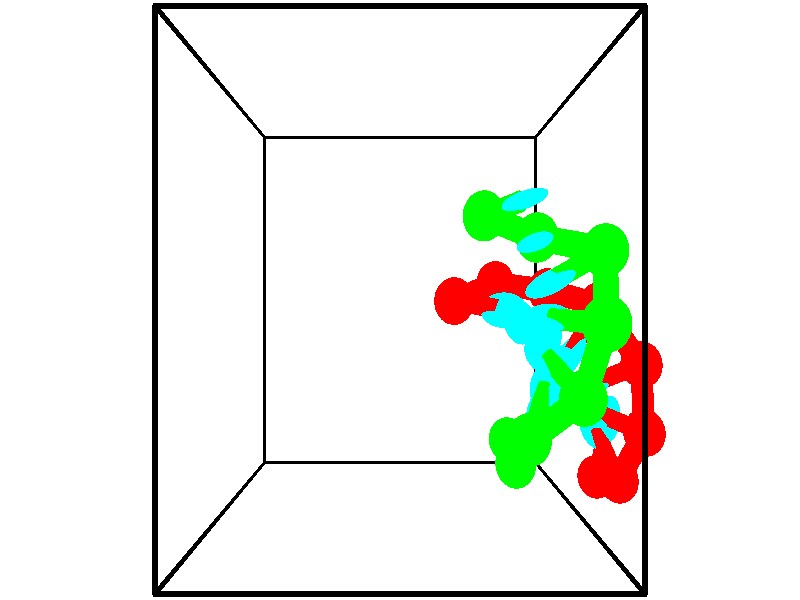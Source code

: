 // switches for output
#declare DRAW_BASES = 1; // possible values are 0, 1; only relevant for DNA ribbons
#declare DRAW_BASES_TYPE = 3; // possible values are 1, 2, 3; only relevant for DNA ribbons
#declare DRAW_FOG = 0; // set to 1 to enable fog

#include "colors.inc"

#include "transforms.inc"
background { rgb <1, 1, 1>}

#default {
   normal{
       ripples 0.25
       frequency 0.20
       turbulence 0.2
       lambda 5
   }
	finish {
		phong 0.1
		phong_size 40.
	}
}

// original window dimensions: 1024x640


// camera settings

camera {
	sky <-0, 1, 0>
	up <-0, 1, 0>
	right 1.6 * <1, 0, 0>
	location <2.5, 2.5, 11.1562>
	look_at <2.5, 2.5, 2.5>
	direction <0, 0, -8.6562>
	angle 67.0682
}


# declare cpy_camera_pos = <2.5, 2.5, 11.1562>;
# if (DRAW_FOG = 1)
fog {
	fog_type 2
	up vnormalize(cpy_camera_pos)
	color rgbt<1,1,1,0.3>
	distance 1e-5
	fog_alt 3e-3
	fog_offset 4
}
# end


// LIGHTS

# declare lum = 6;
global_settings {
	ambient_light rgb lum * <0.05, 0.05, 0.05>
	max_trace_level 15
}# declare cpy_direct_light_amount = 0.25;
light_source
{	1000 * <-1, -1, 1>,
	rgb lum * cpy_direct_light_amount
	parallel
}

light_source
{	1000 * <1, 1, -1>,
	rgb lum * cpy_direct_light_amount
	parallel
}

// strand 0

// nucleotide -1

// particle -1
sphere {
	<5.315544, 0.375745, 2.463464> 0.250000
	pigment { color rgbt <1,0,0,0> }
	no_shadow
}
cylinder {
	<5.415796, 0.762434, 2.442947>,  <5.475948, 0.994448, 2.430638>, 0.100000
	pigment { color rgbt <1,0,0,0> }
	no_shadow
}
cylinder {
	<5.415796, 0.762434, 2.442947>,  <5.315544, 0.375745, 2.463464>, 0.100000
	pigment { color rgbt <1,0,0,0> }
	no_shadow
}

// particle -1
sphere {
	<5.415796, 0.762434, 2.442947> 0.100000
	pigment { color rgbt <1,0,0,0> }
	no_shadow
}
sphere {
	0, 1
	scale<0.080000,0.200000,0.300000>
	matrix <-0.746531, 0.226733, 0.625526,
		0.616340, -0.118486, 0.778516,
		0.250632, 0.966723, -0.051291,
		5.490986, 1.052451, 2.427560>
	pigment { color rgbt <0,1,1,0> }
	no_shadow
}
cylinder {
	<5.385680, 0.517562, 3.180047>,  <5.315544, 0.375745, 2.463464>, 0.130000
	pigment { color rgbt <1,0,0,0> }
	no_shadow
}

// nucleotide -1

// particle -1
sphere {
	<5.385680, 0.517562, 3.180047> 0.250000
	pigment { color rgbt <1,0,0,0> }
	no_shadow
}
cylinder {
	<5.287497, 0.816822, 2.933464>,  <5.228587, 0.996378, 2.785514>, 0.100000
	pigment { color rgbt <1,0,0,0> }
	no_shadow
}
cylinder {
	<5.287497, 0.816822, 2.933464>,  <5.385680, 0.517562, 3.180047>, 0.100000
	pigment { color rgbt <1,0,0,0> }
	no_shadow
}

// particle -1
sphere {
	<5.287497, 0.816822, 2.933464> 0.100000
	pigment { color rgbt <1,0,0,0> }
	no_shadow
}
sphere {
	0, 1
	scale<0.080000,0.200000,0.300000>
	matrix <-0.544307, 0.419844, 0.726265,
		0.802172, 0.513811, 0.304170,
		-0.245459, 0.748151, -0.616458,
		5.213859, 1.041267, 2.748527>
	pigment { color rgbt <0,1,1,0> }
	no_shadow
}
cylinder {
	<5.592910, 1.100377, 3.510527>,  <5.385680, 0.517562, 3.180047>, 0.130000
	pigment { color rgbt <1,0,0,0> }
	no_shadow
}

// nucleotide -1

// particle -1
sphere {
	<5.592910, 1.100377, 3.510527> 0.250000
	pigment { color rgbt <1,0,0,0> }
	no_shadow
}
cylinder {
	<5.293365, 1.196033, 3.263296>,  <5.113639, 1.253427, 3.114958>, 0.100000
	pigment { color rgbt <1,0,0,0> }
	no_shadow
}
cylinder {
	<5.293365, 1.196033, 3.263296>,  <5.592910, 1.100377, 3.510527>, 0.100000
	pigment { color rgbt <1,0,0,0> }
	no_shadow
}

// particle -1
sphere {
	<5.293365, 1.196033, 3.263296> 0.100000
	pigment { color rgbt <1,0,0,0> }
	no_shadow
}
sphere {
	0, 1
	scale<0.080000,0.200000,0.300000>
	matrix <-0.360637, 0.635402, 0.682792,
		0.556010, 0.734218, -0.389585,
		-0.748861, 0.239141, -0.618077,
		5.068707, 1.267776, 3.077873>
	pigment { color rgbt <0,1,1,0> }
	no_shadow
}
cylinder {
	<5.572771, 1.815040, 3.467277>,  <5.592910, 1.100377, 3.510527>, 0.130000
	pigment { color rgbt <1,0,0,0> }
	no_shadow
}

// nucleotide -1

// particle -1
sphere {
	<5.572771, 1.815040, 3.467277> 0.250000
	pigment { color rgbt <1,0,0,0> }
	no_shadow
}
cylinder {
	<5.217934, 1.675074, 3.346863>,  <5.005031, 1.591094, 3.274614>, 0.100000
	pigment { color rgbt <1,0,0,0> }
	no_shadow
}
cylinder {
	<5.217934, 1.675074, 3.346863>,  <5.572771, 1.815040, 3.467277>, 0.100000
	pigment { color rgbt <1,0,0,0> }
	no_shadow
}

// particle -1
sphere {
	<5.217934, 1.675074, 3.346863> 0.100000
	pigment { color rgbt <1,0,0,0> }
	no_shadow
}
sphere {
	0, 1
	scale<0.080000,0.200000,0.300000>
	matrix <-0.461573, 0.667118, 0.584725,
		-0.003779, 0.657656, -0.753308,
		-0.887094, -0.349917, -0.301035,
		4.951806, 1.570099, 3.256552>
	pigment { color rgbt <0,1,1,0> }
	no_shadow
}
cylinder {
	<5.102757, 2.445631, 3.258299>,  <5.572771, 1.815040, 3.467277>, 0.130000
	pigment { color rgbt <1,0,0,0> }
	no_shadow
}

// nucleotide -1

// particle -1
sphere {
	<5.102757, 2.445631, 3.258299> 0.250000
	pigment { color rgbt <1,0,0,0> }
	no_shadow
}
cylinder {
	<4.863314, 2.130888, 3.318333>,  <4.719648, 1.942042, 3.354353>, 0.100000
	pigment { color rgbt <1,0,0,0> }
	no_shadow
}
cylinder {
	<4.863314, 2.130888, 3.318333>,  <5.102757, 2.445631, 3.258299>, 0.100000
	pigment { color rgbt <1,0,0,0> }
	no_shadow
}

// particle -1
sphere {
	<4.863314, 2.130888, 3.318333> 0.100000
	pigment { color rgbt <1,0,0,0> }
	no_shadow
}
sphere {
	0, 1
	scale<0.080000,0.200000,0.300000>
	matrix <-0.686989, 0.600642, 0.408993,
		-0.411966, 0.141720, -0.900111,
		-0.598607, -0.786857, 0.150084,
		4.683732, 1.894831, 3.363358>
	pigment { color rgbt <0,1,1,0> }
	no_shadow
}
cylinder {
	<4.482245, 2.606770, 3.026751>,  <5.102757, 2.445631, 3.258299>, 0.130000
	pigment { color rgbt <1,0,0,0> }
	no_shadow
}

// nucleotide -1

// particle -1
sphere {
	<4.482245, 2.606770, 3.026751> 0.250000
	pigment { color rgbt <1,0,0,0> }
	no_shadow
}
cylinder {
	<4.417336, 2.319700, 3.297634>,  <4.378389, 2.147459, 3.460164>, 0.100000
	pigment { color rgbt <1,0,0,0> }
	no_shadow
}
cylinder {
	<4.417336, 2.319700, 3.297634>,  <4.482245, 2.606770, 3.026751>, 0.100000
	pigment { color rgbt <1,0,0,0> }
	no_shadow
}

// particle -1
sphere {
	<4.417336, 2.319700, 3.297634> 0.100000
	pigment { color rgbt <1,0,0,0> }
	no_shadow
}
sphere {
	0, 1
	scale<0.080000,0.200000,0.300000>
	matrix <-0.622748, 0.606847, 0.493884,
		-0.765409, -0.341585, -0.545407,
		-0.162275, -0.717674, 0.677208,
		4.368653, 2.104398, 3.500797>
	pigment { color rgbt <0,1,1,0> }
	no_shadow
}
cylinder {
	<3.761354, 2.679623, 3.160850>,  <4.482245, 2.606770, 3.026751>, 0.130000
	pigment { color rgbt <1,0,0,0> }
	no_shadow
}

// nucleotide -1

// particle -1
sphere {
	<3.761354, 2.679623, 3.160850> 0.250000
	pigment { color rgbt <1,0,0,0> }
	no_shadow
}
cylinder {
	<3.886833, 2.448435, 3.462193>,  <3.962121, 2.309722, 3.642998>, 0.100000
	pigment { color rgbt <1,0,0,0> }
	no_shadow
}
cylinder {
	<3.886833, 2.448435, 3.462193>,  <3.761354, 2.679623, 3.160850>, 0.100000
	pigment { color rgbt <1,0,0,0> }
	no_shadow
}

// particle -1
sphere {
	<3.886833, 2.448435, 3.462193> 0.100000
	pigment { color rgbt <1,0,0,0> }
	no_shadow
}
sphere {
	0, 1
	scale<0.080000,0.200000,0.300000>
	matrix <-0.677654, 0.419483, 0.604002,
		-0.665115, -0.699989, -0.260072,
		0.313699, -0.577969, 0.753355,
		3.980943, 2.275044, 3.688199>
	pigment { color rgbt <0,1,1,0> }
	no_shadow
}
cylinder {
	<3.180559, 2.489108, 3.558825>,  <3.761354, 2.679623, 3.160850>, 0.130000
	pigment { color rgbt <1,0,0,0> }
	no_shadow
}

// nucleotide -1

// particle -1
sphere {
	<3.180559, 2.489108, 3.558825> 0.250000
	pigment { color rgbt <1,0,0,0> }
	no_shadow
}
cylinder {
	<3.495035, 2.439245, 3.800938>,  <3.683721, 2.409328, 3.946205>, 0.100000
	pigment { color rgbt <1,0,0,0> }
	no_shadow
}
cylinder {
	<3.495035, 2.439245, 3.800938>,  <3.180559, 2.489108, 3.558825>, 0.100000
	pigment { color rgbt <1,0,0,0> }
	no_shadow
}

// particle -1
sphere {
	<3.495035, 2.439245, 3.800938> 0.100000
	pigment { color rgbt <1,0,0,0> }
	no_shadow
}
sphere {
	0, 1
	scale<0.080000,0.200000,0.300000>
	matrix <-0.449154, 0.557462, 0.698209,
		-0.424457, -0.820790, 0.382282,
		0.786191, -0.124656, 0.605280,
		3.730893, 2.401848, 3.982522>
	pigment { color rgbt <0,1,1,0> }
	no_shadow
}
// strand 1

// nucleotide -1

// particle -1
sphere {
	<3.491554, 3.326504, 4.032803> 0.250000
	pigment { color rgbt <0,1,0,0> }
	no_shadow
}
cylinder {
	<3.694088, 3.369993, 4.374985>,  <3.815609, 3.396087, 4.580294>, 0.100000
	pigment { color rgbt <0,1,0,0> }
	no_shadow
}
cylinder {
	<3.694088, 3.369993, 4.374985>,  <3.491554, 3.326504, 4.032803>, 0.100000
	pigment { color rgbt <0,1,0,0> }
	no_shadow
}

// particle -1
sphere {
	<3.694088, 3.369993, 4.374985> 0.100000
	pigment { color rgbt <0,1,0,0> }
	no_shadow
}
sphere {
	0, 1
	scale<0.080000,0.200000,0.300000>
	matrix <0.206273, -0.978492, 0.002271,
		0.837303, 0.175308, -0.517872,
		0.506335, 0.108724, 0.855455,
		3.845989, 3.402611, 4.631621>
	pigment { color rgbt <0,1,1,0> }
	no_shadow
}
cylinder {
	<4.139974, 3.122793, 3.933660>,  <3.491554, 3.326504, 4.032803>, 0.130000
	pigment { color rgbt <0,1,0,0> }
	no_shadow
}

// nucleotide -1

// particle -1
sphere {
	<4.139974, 3.122793, 3.933660> 0.250000
	pigment { color rgbt <0,1,0,0> }
	no_shadow
}
cylinder {
	<4.040775, 3.065691, 4.316934>,  <3.981256, 3.031430, 4.546898>, 0.100000
	pigment { color rgbt <0,1,0,0> }
	no_shadow
}
cylinder {
	<4.040775, 3.065691, 4.316934>,  <4.139974, 3.122793, 3.933660>, 0.100000
	pigment { color rgbt <0,1,0,0> }
	no_shadow
}

// particle -1
sphere {
	<4.040775, 3.065691, 4.316934> 0.100000
	pigment { color rgbt <0,1,0,0> }
	no_shadow
}
sphere {
	0, 1
	scale<0.080000,0.200000,0.300000>
	matrix <0.292742, -0.953887, -0.066348,
		0.923472, 0.264047, 0.278350,
		-0.247995, -0.142755, 0.958185,
		3.966377, 3.022864, 4.604389>
	pigment { color rgbt <0,1,1,0> }
	no_shadow
}
cylinder {
	<4.773777, 2.957320, 4.466089>,  <4.139974, 3.122793, 3.933660>, 0.130000
	pigment { color rgbt <0,1,0,0> }
	no_shadow
}

// nucleotide -1

// particle -1
sphere {
	<4.773777, 2.957320, 4.466089> 0.250000
	pigment { color rgbt <0,1,0,0> }
	no_shadow
}
cylinder {
	<4.414696, 2.790158, 4.521928>,  <4.199247, 2.689861, 4.555431>, 0.100000
	pigment { color rgbt <0,1,0,0> }
	no_shadow
}
cylinder {
	<4.414696, 2.790158, 4.521928>,  <4.773777, 2.957320, 4.466089>, 0.100000
	pigment { color rgbt <0,1,0,0> }
	no_shadow
}

// particle -1
sphere {
	<4.414696, 2.790158, 4.521928> 0.100000
	pigment { color rgbt <0,1,0,0> }
	no_shadow
}
sphere {
	0, 1
	scale<0.080000,0.200000,0.300000>
	matrix <0.355129, -0.873811, -0.332171,
		0.260797, -0.248616, 0.932832,
		-0.897702, -0.417905, 0.139596,
		4.145385, 2.664787, 4.563807>
	pigment { color rgbt <0,1,1,0> }
	no_shadow
}
cylinder {
	<4.651274, 2.294870, 4.875825>,  <4.773777, 2.957320, 4.466089>, 0.130000
	pigment { color rgbt <0,1,0,0> }
	no_shadow
}

// nucleotide -1

// particle -1
sphere {
	<4.651274, 2.294870, 4.875825> 0.250000
	pigment { color rgbt <0,1,0,0> }
	no_shadow
}
cylinder {
	<4.354248, 2.313455, 4.608561>,  <4.176033, 2.324605, 4.448202>, 0.100000
	pigment { color rgbt <0,1,0,0> }
	no_shadow
}
cylinder {
	<4.354248, 2.313455, 4.608561>,  <4.651274, 2.294870, 4.875825>, 0.100000
	pigment { color rgbt <0,1,0,0> }
	no_shadow
}

// particle -1
sphere {
	<4.354248, 2.313455, 4.608561> 0.100000
	pigment { color rgbt <0,1,0,0> }
	no_shadow
}
sphere {
	0, 1
	scale<0.080000,0.200000,0.300000>
	matrix <0.376756, -0.795822, -0.474048,
		-0.553763, -0.603745, 0.573444,
		-0.742564, 0.046461, -0.668162,
		4.131479, 2.327393, 4.408112>
	pigment { color rgbt <0,1,1,0> }
	no_shadow
}
cylinder {
	<4.472121, 1.615676, 4.659972>,  <4.651274, 2.294870, 4.875825>, 0.130000
	pigment { color rgbt <0,1,0,0> }
	no_shadow
}

// nucleotide -1

// particle -1
sphere {
	<4.472121, 1.615676, 4.659972> 0.250000
	pigment { color rgbt <0,1,0,0> }
	no_shadow
}
cylinder {
	<4.307472, 1.820655, 4.358519>,  <4.208683, 1.943642, 4.177646>, 0.100000
	pigment { color rgbt <0,1,0,0> }
	no_shadow
}
cylinder {
	<4.307472, 1.820655, 4.358519>,  <4.472121, 1.615676, 4.659972>, 0.100000
	pigment { color rgbt <0,1,0,0> }
	no_shadow
}

// particle -1
sphere {
	<4.307472, 1.820655, 4.358519> 0.100000
	pigment { color rgbt <0,1,0,0> }
	no_shadow
}
sphere {
	0, 1
	scale<0.080000,0.200000,0.300000>
	matrix <0.334093, -0.684521, -0.647929,
		-0.847909, -0.518486, 0.110558,
		-0.411621, 0.512448, -0.753634,
		4.183986, 1.974389, 4.132428>
	pigment { color rgbt <0,1,1,0> }
	no_shadow
}
cylinder {
	<3.973105, 1.171856, 4.279337>,  <4.472121, 1.615676, 4.659972>, 0.130000
	pigment { color rgbt <0,1,0,0> }
	no_shadow
}

// nucleotide -1

// particle -1
sphere {
	<3.973105, 1.171856, 4.279337> 0.250000
	pigment { color rgbt <0,1,0,0> }
	no_shadow
}
cylinder {
	<4.142899, 1.460054, 4.059993>,  <4.244775, 1.632973, 3.928386>, 0.100000
	pigment { color rgbt <0,1,0,0> }
	no_shadow
}
cylinder {
	<4.142899, 1.460054, 4.059993>,  <3.973105, 1.171856, 4.279337>, 0.100000
	pigment { color rgbt <0,1,0,0> }
	no_shadow
}

// particle -1
sphere {
	<4.142899, 1.460054, 4.059993> 0.100000
	pigment { color rgbt <0,1,0,0> }
	no_shadow
}
sphere {
	0, 1
	scale<0.080000,0.200000,0.300000>
	matrix <0.354297, -0.689515, -0.631698,
		-0.833239, 0.073863, -0.547957,
		0.424484, 0.720495, -0.548362,
		4.270244, 1.676203, 3.895484>
	pigment { color rgbt <0,1,1,0> }
	no_shadow
}
cylinder {
	<3.944102, 0.794919, 3.618619>,  <3.973105, 1.171856, 4.279337>, 0.130000
	pigment { color rgbt <0,1,0,0> }
	no_shadow
}

// nucleotide -1

// particle -1
sphere {
	<3.944102, 0.794919, 3.618619> 0.250000
	pigment { color rgbt <0,1,0,0> }
	no_shadow
}
cylinder {
	<4.158852, 1.124645, 3.546762>,  <4.287702, 1.322481, 3.503648>, 0.100000
	pigment { color rgbt <0,1,0,0> }
	no_shadow
}
cylinder {
	<4.158852, 1.124645, 3.546762>,  <3.944102, 0.794919, 3.618619>, 0.100000
	pigment { color rgbt <0,1,0,0> }
	no_shadow
}

// particle -1
sphere {
	<4.158852, 1.124645, 3.546762> 0.100000
	pigment { color rgbt <0,1,0,0> }
	no_shadow
}
sphere {
	0, 1
	scale<0.080000,0.200000,0.300000>
	matrix <0.554042, -0.505066, -0.661775,
		-0.636242, 0.255761, -0.727862,
		0.536874, 0.824315, -0.179642,
		4.319914, 1.371940, 3.492870>
	pigment { color rgbt <0,1,1,0> }
	no_shadow
}
cylinder {
	<3.973877, 0.903119, 2.855961>,  <3.944102, 0.794919, 3.618619>, 0.130000
	pigment { color rgbt <0,1,0,0> }
	no_shadow
}

// nucleotide -1

// particle -1
sphere {
	<3.973877, 0.903119, 2.855961> 0.250000
	pigment { color rgbt <0,1,0,0> }
	no_shadow
}
cylinder {
	<4.271339, 1.115746, 3.018152>,  <4.449817, 1.243321, 3.115467>, 0.100000
	pigment { color rgbt <0,1,0,0> }
	no_shadow
}
cylinder {
	<4.271339, 1.115746, 3.018152>,  <3.973877, 0.903119, 2.855961>, 0.100000
	pigment { color rgbt <0,1,0,0> }
	no_shadow
}

// particle -1
sphere {
	<4.271339, 1.115746, 3.018152> 0.100000
	pigment { color rgbt <0,1,0,0> }
	no_shadow
}
sphere {
	0, 1
	scale<0.080000,0.200000,0.300000>
	matrix <0.656281, -0.464701, -0.594431,
		-0.127554, 0.708160, -0.694434,
		0.743657, 0.531566, 0.405477,
		4.494436, 1.275215, 3.139796>
	pigment { color rgbt <0,1,1,0> }
	no_shadow
}
// box output
cylinder {
	<0.000000, 0.000000, 0.000000>,  <5.000000, 0.000000, 0.000000>, 0.025000
	pigment { color rgbt <0,0,0,0> }
	no_shadow
}
cylinder {
	<0.000000, 0.000000, 0.000000>,  <0.000000, 5.000000, 0.000000>, 0.025000
	pigment { color rgbt <0,0,0,0> }
	no_shadow
}
cylinder {
	<0.000000, 0.000000, 0.000000>,  <0.000000, 0.000000, 5.000000>, 0.025000
	pigment { color rgbt <0,0,0,0> }
	no_shadow
}
cylinder {
	<5.000000, 5.000000, 5.000000>,  <0.000000, 5.000000, 5.000000>, 0.025000
	pigment { color rgbt <0,0,0,0> }
	no_shadow
}
cylinder {
	<5.000000, 5.000000, 5.000000>,  <5.000000, 0.000000, 5.000000>, 0.025000
	pigment { color rgbt <0,0,0,0> }
	no_shadow
}
cylinder {
	<5.000000, 5.000000, 5.000000>,  <5.000000, 5.000000, 0.000000>, 0.025000
	pigment { color rgbt <0,0,0,0> }
	no_shadow
}
cylinder {
	<0.000000, 0.000000, 5.000000>,  <0.000000, 5.000000, 5.000000>, 0.025000
	pigment { color rgbt <0,0,0,0> }
	no_shadow
}
cylinder {
	<0.000000, 0.000000, 5.000000>,  <5.000000, 0.000000, 5.000000>, 0.025000
	pigment { color rgbt <0,0,0,0> }
	no_shadow
}
cylinder {
	<5.000000, 5.000000, 0.000000>,  <0.000000, 5.000000, 0.000000>, 0.025000
	pigment { color rgbt <0,0,0,0> }
	no_shadow
}
cylinder {
	<5.000000, 5.000000, 0.000000>,  <5.000000, 0.000000, 0.000000>, 0.025000
	pigment { color rgbt <0,0,0,0> }
	no_shadow
}
cylinder {
	<5.000000, 0.000000, 5.000000>,  <5.000000, 0.000000, 0.000000>, 0.025000
	pigment { color rgbt <0,0,0,0> }
	no_shadow
}
cylinder {
	<0.000000, 5.000000, 0.000000>,  <0.000000, 5.000000, 5.000000>, 0.025000
	pigment { color rgbt <0,0,0,0> }
	no_shadow
}
// end of box output
